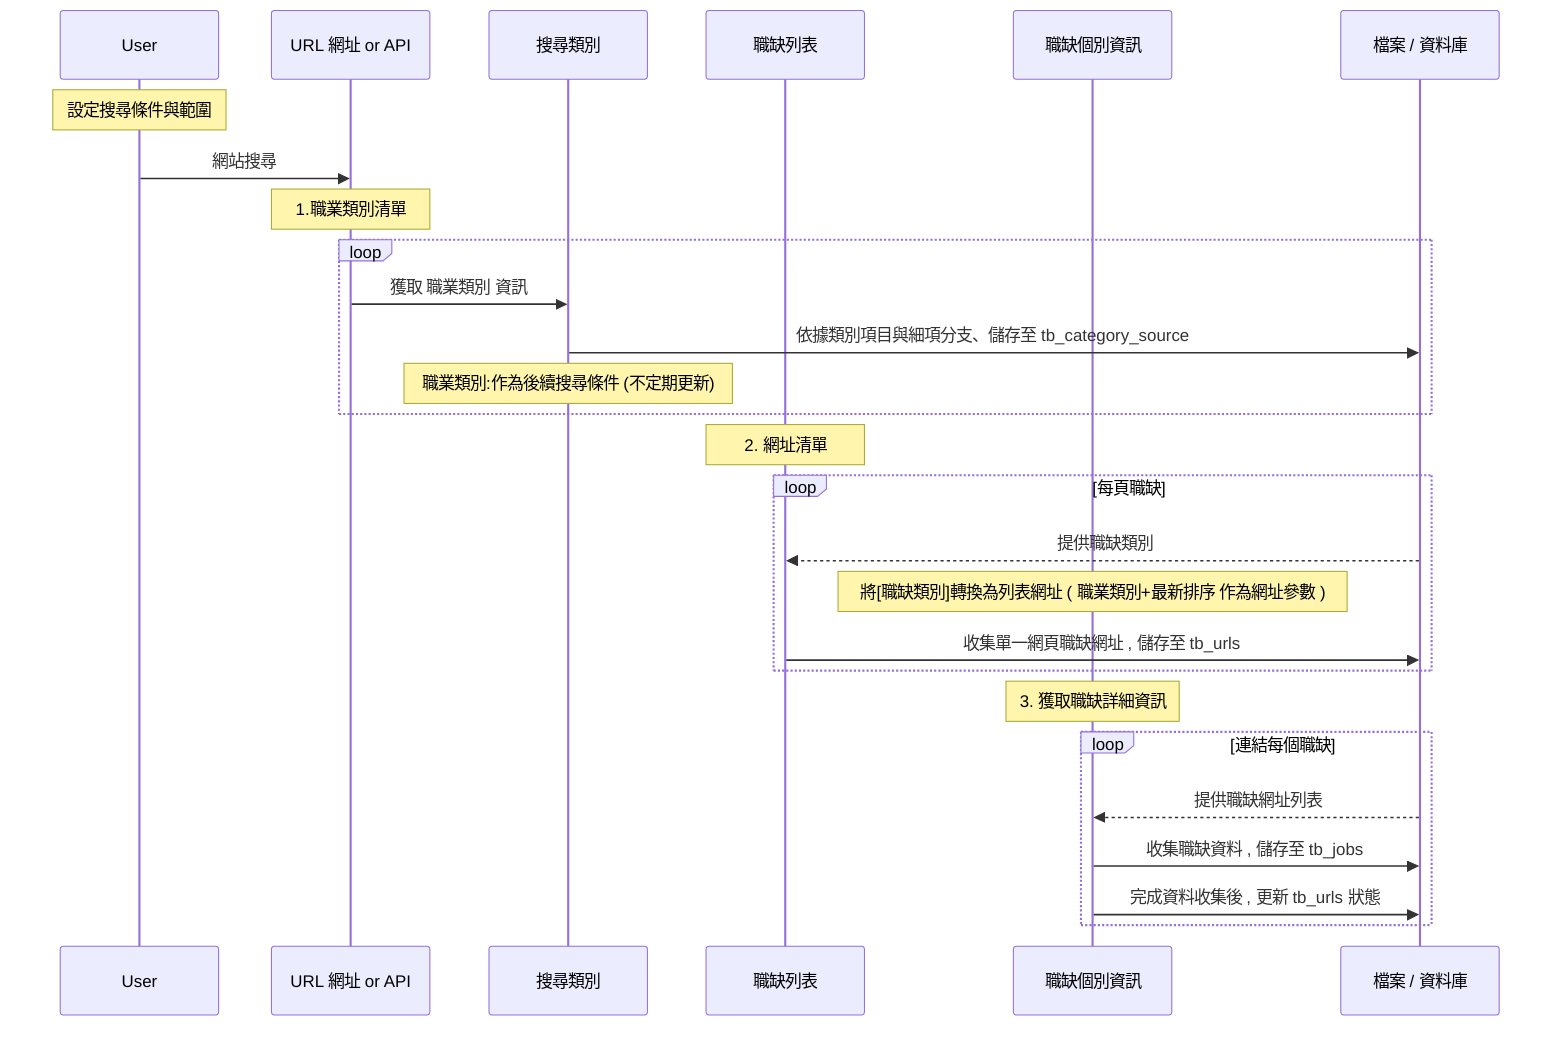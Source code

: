 sequenceDiagram
    participant User
    participant web_url as  URL 網址 or API
    participant JobCat as 搜尋類別
    participant Search as 職缺列表
    participant Job_detail as 職缺個別資訊
    participant database as 檔案 / 資料庫
    

    Note over User: 設定搜尋條件與範圍

    User->>web_url: 網站搜尋


    Note over web_url: 1.職業類別清單
    loop 
        web_url->>JobCat: 獲取 職業類別 資訊
        JobCat->>database: 依據類別項目與細項分支、儲存至 tb_category_source
        Note over JobCat: 職業類別:作為後續搜尋條件 (不定期更新)
    end
    
    
    Note over Search: 2. 網址清單 
    loop 每頁職缺 
        database-->>Search: 提供職缺類別
        Note over Job_detail: 將[職缺類別]轉換為列表網址 ( 職業類別+最新排序 作為網址參數 ) 
        Search->>database: 收集單一網頁職缺網址 , 儲存至 tb_urls 
        
    end

    
    Note over Job_detail: 3. 獲取職缺詳細資訊
    loop 連結每個職缺
        database-->>Job_detail: 提供職缺網址列表 
        Job_detail->>database: 收集職缺資料 , 儲存至 tb_jobs
        Job_detail->>database: 完成資料收集後 , 更新 tb_urls 狀態
    end
